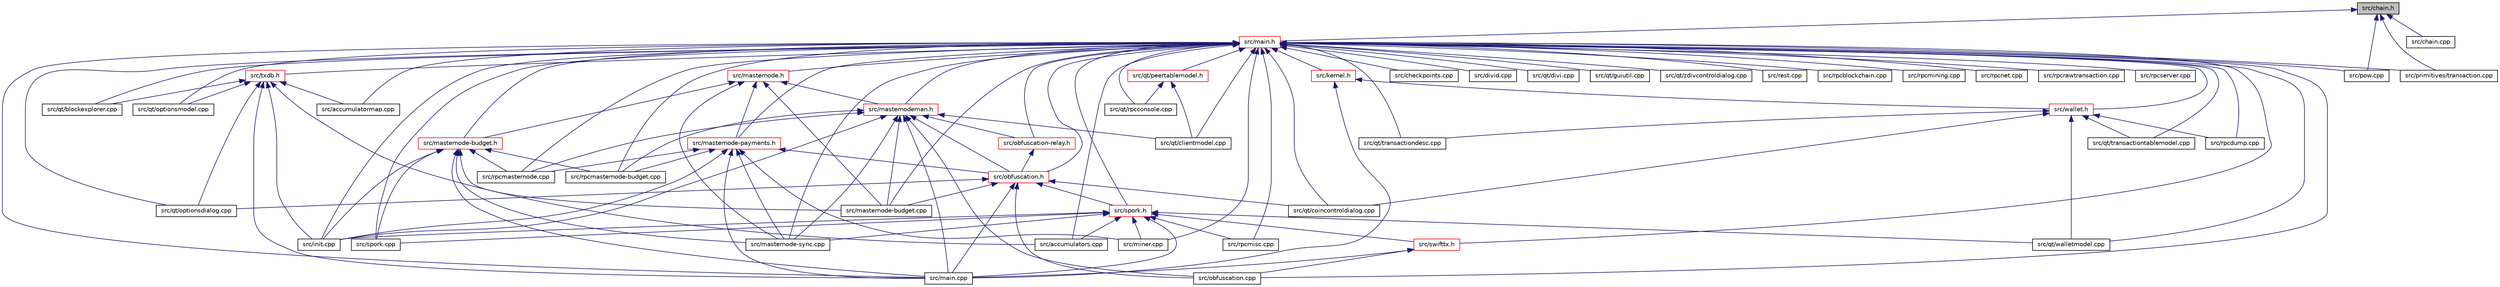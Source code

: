 digraph "src/chain.h"
{
  edge [fontname="Helvetica",fontsize="10",labelfontname="Helvetica",labelfontsize="10"];
  node [fontname="Helvetica",fontsize="10",shape=record];
  Node78 [label="src/chain.h",height=0.2,width=0.4,color="black", fillcolor="grey75", style="filled", fontcolor="black"];
  Node78 -> Node79 [dir="back",color="midnightblue",fontsize="10",style="solid",fontname="Helvetica"];
  Node79 [label="src/main.h",height=0.2,width=0.4,color="red", fillcolor="white", style="filled",URL="$main_8h.html"];
  Node79 -> Node80 [dir="back",color="midnightblue",fontsize="10",style="solid",fontname="Helvetica"];
  Node80 [label="src/accumulatormap.cpp",height=0.2,width=0.4,color="black", fillcolor="white", style="filled",URL="$accumulatormap_8cpp.html"];
  Node79 -> Node81 [dir="back",color="midnightblue",fontsize="10",style="solid",fontname="Helvetica"];
  Node81 [label="src/txdb.h",height=0.2,width=0.4,color="red", fillcolor="white", style="filled",URL="$txdb_8h.html"];
  Node81 -> Node80 [dir="back",color="midnightblue",fontsize="10",style="solid",fontname="Helvetica"];
  Node81 -> Node82 [dir="back",color="midnightblue",fontsize="10",style="solid",fontname="Helvetica"];
  Node82 [label="src/accumulators.cpp",height=0.2,width=0.4,color="black", fillcolor="white", style="filled",URL="$accumulators_8cpp.html"];
  Node81 -> Node83 [dir="back",color="midnightblue",fontsize="10",style="solid",fontname="Helvetica"];
  Node83 [label="src/init.cpp",height=0.2,width=0.4,color="black", fillcolor="white", style="filled",URL="$init_8cpp.html"];
  Node81 -> Node84 [dir="back",color="midnightblue",fontsize="10",style="solid",fontname="Helvetica"];
  Node84 [label="src/main.cpp",height=0.2,width=0.4,color="black", fillcolor="white", style="filled",URL="$main_8cpp.html"];
  Node81 -> Node85 [dir="back",color="midnightblue",fontsize="10",style="solid",fontname="Helvetica"];
  Node85 [label="src/qt/blockexplorer.cpp",height=0.2,width=0.4,color="black", fillcolor="white", style="filled",URL="$blockexplorer_8cpp.html"];
  Node81 -> Node86 [dir="back",color="midnightblue",fontsize="10",style="solid",fontname="Helvetica"];
  Node86 [label="src/qt/optionsdialog.cpp",height=0.2,width=0.4,color="black", fillcolor="white", style="filled",URL="$optionsdialog_8cpp.html"];
  Node81 -> Node87 [dir="back",color="midnightblue",fontsize="10",style="solid",fontname="Helvetica"];
  Node87 [label="src/qt/optionsmodel.cpp",height=0.2,width=0.4,color="black", fillcolor="white", style="filled",URL="$optionsmodel_8cpp.html"];
  Node79 -> Node82 [dir="back",color="midnightblue",fontsize="10",style="solid",fontname="Helvetica"];
  Node79 -> Node89 [dir="back",color="midnightblue",fontsize="10",style="solid",fontname="Helvetica"];
  Node89 [label="src/spork.h",height=0.2,width=0.4,color="red", fillcolor="white", style="filled",URL="$spork_8h.html"];
  Node89 -> Node82 [dir="back",color="midnightblue",fontsize="10",style="solid",fontname="Helvetica"];
  Node89 -> Node83 [dir="back",color="midnightblue",fontsize="10",style="solid",fontname="Helvetica"];
  Node89 -> Node84 [dir="back",color="midnightblue",fontsize="10",style="solid",fontname="Helvetica"];
  Node89 -> Node94 [dir="back",color="midnightblue",fontsize="10",style="solid",fontname="Helvetica"];
  Node94 [label="src/swifttx.h",height=0.2,width=0.4,color="red", fillcolor="white", style="filled",URL="$swifttx_8h.html"];
  Node94 -> Node84 [dir="back",color="midnightblue",fontsize="10",style="solid",fontname="Helvetica"];
  Node94 -> Node95 [dir="back",color="midnightblue",fontsize="10",style="solid",fontname="Helvetica"];
  Node95 [label="src/obfuscation.cpp",height=0.2,width=0.4,color="black", fillcolor="white", style="filled",URL="$obfuscation_8cpp.html"];
  Node89 -> Node137 [dir="back",color="midnightblue",fontsize="10",style="solid",fontname="Helvetica"];
  Node137 [label="src/masternode-sync.cpp",height=0.2,width=0.4,color="black", fillcolor="white", style="filled",URL="$masternode-sync_8cpp.html"];
  Node89 -> Node139 [dir="back",color="midnightblue",fontsize="10",style="solid",fontname="Helvetica"];
  Node139 [label="src/miner.cpp",height=0.2,width=0.4,color="black", fillcolor="white", style="filled",URL="$miner_8cpp.html"];
  Node89 -> Node126 [dir="back",color="midnightblue",fontsize="10",style="solid",fontname="Helvetica"];
  Node126 [label="src/qt/walletmodel.cpp",height=0.2,width=0.4,color="black", fillcolor="white", style="filled",URL="$walletmodel_8cpp.html"];
  Node89 -> Node140 [dir="back",color="midnightblue",fontsize="10",style="solid",fontname="Helvetica"];
  Node140 [label="src/rpcmisc.cpp",height=0.2,width=0.4,color="black", fillcolor="white", style="filled",URL="$rpcmisc_8cpp.html"];
  Node89 -> Node92 [dir="back",color="midnightblue",fontsize="10",style="solid",fontname="Helvetica"];
  Node92 [label="src/spork.cpp",height=0.2,width=0.4,color="black", fillcolor="white", style="filled",URL="$spork_8cpp.html"];
  Node79 -> Node142 [dir="back",color="midnightblue",fontsize="10",style="solid",fontname="Helvetica"];
  Node142 [label="src/obfuscation.h",height=0.2,width=0.4,color="red", fillcolor="white", style="filled",URL="$obfuscation_8h.html"];
  Node142 -> Node89 [dir="back",color="midnightblue",fontsize="10",style="solid",fontname="Helvetica"];
  Node142 -> Node84 [dir="back",color="midnightblue",fontsize="10",style="solid",fontname="Helvetica"];
  Node142 -> Node148 [dir="back",color="midnightblue",fontsize="10",style="solid",fontname="Helvetica"];
  Node148 [label="src/masternode-budget.cpp",height=0.2,width=0.4,color="black", fillcolor="white", style="filled",URL="$masternode-budget_8cpp.html"];
  Node142 -> Node95 [dir="back",color="midnightblue",fontsize="10",style="solid",fontname="Helvetica"];
  Node142 -> Node102 [dir="back",color="midnightblue",fontsize="10",style="solid",fontname="Helvetica"];
  Node102 [label="src/qt/coincontroldialog.cpp",height=0.2,width=0.4,color="black", fillcolor="white", style="filled",URL="$coincontroldialog_8cpp.html"];
  Node142 -> Node86 [dir="back",color="midnightblue",fontsize="10",style="solid",fontname="Helvetica"];
  Node79 -> Node151 [dir="back",color="midnightblue",fontsize="10",style="solid",fontname="Helvetica"];
  Node151 [label="src/masternode-payments.h",height=0.2,width=0.4,color="red", fillcolor="white", style="filled",URL="$masternode-payments_8h.html"];
  Node151 -> Node142 [dir="back",color="midnightblue",fontsize="10",style="solid",fontname="Helvetica"];
  Node151 -> Node83 [dir="back",color="midnightblue",fontsize="10",style="solid",fontname="Helvetica"];
  Node151 -> Node84 [dir="back",color="midnightblue",fontsize="10",style="solid",fontname="Helvetica"];
  Node151 -> Node137 [dir="back",color="midnightblue",fontsize="10",style="solid",fontname="Helvetica"];
  Node151 -> Node139 [dir="back",color="midnightblue",fontsize="10",style="solid",fontname="Helvetica"];
  Node151 -> Node146 [dir="back",color="midnightblue",fontsize="10",style="solid",fontname="Helvetica"];
  Node146 [label="src/rpcmasternode-budget.cpp",height=0.2,width=0.4,color="black", fillcolor="white", style="filled",URL="$rpcmasternode-budget_8cpp.html"];
  Node151 -> Node147 [dir="back",color="midnightblue",fontsize="10",style="solid",fontname="Helvetica"];
  Node147 [label="src/rpcmasternode.cpp",height=0.2,width=0.4,color="black", fillcolor="white", style="filled",URL="$rpcmasternode_8cpp.html"];
  Node79 -> Node152 [dir="back",color="midnightblue",fontsize="10",style="solid",fontname="Helvetica"];
  Node152 [label="src/masternode.h",height=0.2,width=0.4,color="red", fillcolor="white", style="filled",URL="$masternode_8h.html"];
  Node152 -> Node151 [dir="back",color="midnightblue",fontsize="10",style="solid",fontname="Helvetica"];
  Node152 -> Node153 [dir="back",color="midnightblue",fontsize="10",style="solid",fontname="Helvetica"];
  Node153 [label="src/masternodeman.h",height=0.2,width=0.4,color="red", fillcolor="white", style="filled",URL="$masternodeman_8h.html"];
  Node153 -> Node142 [dir="back",color="midnightblue",fontsize="10",style="solid",fontname="Helvetica"];
  Node153 -> Node144 [dir="back",color="midnightblue",fontsize="10",style="solid",fontname="Helvetica"];
  Node144 [label="src/obfuscation-relay.h",height=0.2,width=0.4,color="red", fillcolor="white", style="filled",URL="$obfuscation-relay_8h.html"];
  Node144 -> Node142 [dir="back",color="midnightblue",fontsize="10",style="solid",fontname="Helvetica"];
  Node153 -> Node83 [dir="back",color="midnightblue",fontsize="10",style="solid",fontname="Helvetica"];
  Node153 -> Node84 [dir="back",color="midnightblue",fontsize="10",style="solid",fontname="Helvetica"];
  Node153 -> Node148 [dir="back",color="midnightblue",fontsize="10",style="solid",fontname="Helvetica"];
  Node153 -> Node137 [dir="back",color="midnightblue",fontsize="10",style="solid",fontname="Helvetica"];
  Node153 -> Node95 [dir="back",color="midnightblue",fontsize="10",style="solid",fontname="Helvetica"];
  Node153 -> Node154 [dir="back",color="midnightblue",fontsize="10",style="solid",fontname="Helvetica"];
  Node154 [label="src/qt/clientmodel.cpp",height=0.2,width=0.4,color="black", fillcolor="white", style="filled",URL="$clientmodel_8cpp.html"];
  Node153 -> Node146 [dir="back",color="midnightblue",fontsize="10",style="solid",fontname="Helvetica"];
  Node153 -> Node147 [dir="back",color="midnightblue",fontsize="10",style="solid",fontname="Helvetica"];
  Node152 -> Node155 [dir="back",color="midnightblue",fontsize="10",style="solid",fontname="Helvetica"];
  Node155 [label="src/masternode-budget.h",height=0.2,width=0.4,color="red", fillcolor="white", style="filled",URL="$masternode-budget_8h.html"];
  Node155 -> Node83 [dir="back",color="midnightblue",fontsize="10",style="solid",fontname="Helvetica"];
  Node155 -> Node84 [dir="back",color="midnightblue",fontsize="10",style="solid",fontname="Helvetica"];
  Node155 -> Node148 [dir="back",color="midnightblue",fontsize="10",style="solid",fontname="Helvetica"];
  Node155 -> Node137 [dir="back",color="midnightblue",fontsize="10",style="solid",fontname="Helvetica"];
  Node155 -> Node146 [dir="back",color="midnightblue",fontsize="10",style="solid",fontname="Helvetica"];
  Node155 -> Node147 [dir="back",color="midnightblue",fontsize="10",style="solid",fontname="Helvetica"];
  Node155 -> Node92 [dir="back",color="midnightblue",fontsize="10",style="solid",fontname="Helvetica"];
  Node152 -> Node148 [dir="back",color="midnightblue",fontsize="10",style="solid",fontname="Helvetica"];
  Node152 -> Node137 [dir="back",color="midnightblue",fontsize="10",style="solid",fontname="Helvetica"];
  Node79 -> Node153 [dir="back",color="midnightblue",fontsize="10",style="solid",fontname="Helvetica"];
  Node79 -> Node160 [dir="back",color="midnightblue",fontsize="10",style="solid",fontname="Helvetica"];
  Node160 [label="src/kernel.h",height=0.2,width=0.4,color="red", fillcolor="white", style="filled",URL="$kernel_8h.html"];
  Node160 -> Node161 [dir="back",color="midnightblue",fontsize="10",style="solid",fontname="Helvetica"];
  Node161 [label="src/wallet.h",height=0.2,width=0.4,color="red", fillcolor="white", style="filled",URL="$wallet_8h.html"];
  Node161 -> Node102 [dir="back",color="midnightblue",fontsize="10",style="solid",fontname="Helvetica"];
  Node161 -> Node116 [dir="back",color="midnightblue",fontsize="10",style="solid",fontname="Helvetica"];
  Node116 [label="src/qt/transactiondesc.cpp",height=0.2,width=0.4,color="black", fillcolor="white", style="filled",URL="$transactiondesc_8cpp.html"];
  Node161 -> Node130 [dir="back",color="midnightblue",fontsize="10",style="solid",fontname="Helvetica"];
  Node130 [label="src/qt/transactiontablemodel.cpp",height=0.2,width=0.4,color="black", fillcolor="white", style="filled",URL="$transactiontablemodel_8cpp.html"];
  Node161 -> Node126 [dir="back",color="midnightblue",fontsize="10",style="solid",fontname="Helvetica"];
  Node161 -> Node162 [dir="back",color="midnightblue",fontsize="10",style="solid",fontname="Helvetica"];
  Node162 [label="src/rpcdump.cpp",height=0.2,width=0.4,color="black", fillcolor="white", style="filled",URL="$rpcdump_8cpp.html"];
  Node160 -> Node84 [dir="back",color="midnightblue",fontsize="10",style="solid",fontname="Helvetica"];
  Node79 -> Node161 [dir="back",color="midnightblue",fontsize="10",style="solid",fontname="Helvetica"];
  Node79 -> Node144 [dir="back",color="midnightblue",fontsize="10",style="solid",fontname="Helvetica"];
  Node79 -> Node165 [dir="back",color="midnightblue",fontsize="10",style="solid",fontname="Helvetica"];
  Node165 [label="src/checkpoints.cpp",height=0.2,width=0.4,color="black", fillcolor="white", style="filled",URL="$checkpoints_8cpp.html"];
  Node79 -> Node166 [dir="back",color="midnightblue",fontsize="10",style="solid",fontname="Helvetica"];
  Node166 [label="src/divid.cpp",height=0.2,width=0.4,color="black", fillcolor="white", style="filled",URL="$divid_8cpp.html"];
  Node79 -> Node83 [dir="back",color="midnightblue",fontsize="10",style="solid",fontname="Helvetica"];
  Node79 -> Node155 [dir="back",color="midnightblue",fontsize="10",style="solid",fontname="Helvetica"];
  Node79 -> Node84 [dir="back",color="midnightblue",fontsize="10",style="solid",fontname="Helvetica"];
  Node79 -> Node94 [dir="back",color="midnightblue",fontsize="10",style="solid",fontname="Helvetica"];
  Node79 -> Node148 [dir="back",color="midnightblue",fontsize="10",style="solid",fontname="Helvetica"];
  Node79 -> Node137 [dir="back",color="midnightblue",fontsize="10",style="solid",fontname="Helvetica"];
  Node79 -> Node139 [dir="back",color="midnightblue",fontsize="10",style="solid",fontname="Helvetica"];
  Node79 -> Node95 [dir="back",color="midnightblue",fontsize="10",style="solid",fontname="Helvetica"];
  Node79 -> Node167 [dir="back",color="midnightblue",fontsize="10",style="solid",fontname="Helvetica"];
  Node167 [label="src/pow.cpp",height=0.2,width=0.4,color="black", fillcolor="white", style="filled",URL="$pow_8cpp.html"];
  Node79 -> Node168 [dir="back",color="midnightblue",fontsize="10",style="solid",fontname="Helvetica"];
  Node168 [label="src/primitives/transaction.cpp",height=0.2,width=0.4,color="black", fillcolor="white", style="filled",URL="$transaction_8cpp.html"];
  Node79 -> Node169 [dir="back",color="midnightblue",fontsize="10",style="solid",fontname="Helvetica"];
  Node169 [label="src/qt/peertablemodel.h",height=0.2,width=0.4,color="red", fillcolor="white", style="filled",URL="$peertablemodel_8h.html"];
  Node169 -> Node154 [dir="back",color="midnightblue",fontsize="10",style="solid",fontname="Helvetica"];
  Node169 -> Node171 [dir="back",color="midnightblue",fontsize="10",style="solid",fontname="Helvetica"];
  Node171 [label="src/qt/rpcconsole.cpp",height=0.2,width=0.4,color="black", fillcolor="white", style="filled",URL="$rpcconsole_8cpp.html"];
  Node79 -> Node85 [dir="back",color="midnightblue",fontsize="10",style="solid",fontname="Helvetica"];
  Node79 -> Node154 [dir="back",color="midnightblue",fontsize="10",style="solid",fontname="Helvetica"];
  Node79 -> Node102 [dir="back",color="midnightblue",fontsize="10",style="solid",fontname="Helvetica"];
  Node79 -> Node173 [dir="back",color="midnightblue",fontsize="10",style="solid",fontname="Helvetica"];
  Node173 [label="src/qt/divi.cpp",height=0.2,width=0.4,color="black", fillcolor="white", style="filled",URL="$divi_8cpp.html"];
  Node79 -> Node106 [dir="back",color="midnightblue",fontsize="10",style="solid",fontname="Helvetica"];
  Node106 [label="src/qt/guiutil.cpp",height=0.2,width=0.4,color="black", fillcolor="white", style="filled",URL="$guiutil_8cpp.html"];
  Node79 -> Node86 [dir="back",color="midnightblue",fontsize="10",style="solid",fontname="Helvetica"];
  Node79 -> Node87 [dir="back",color="midnightblue",fontsize="10",style="solid",fontname="Helvetica"];
  Node79 -> Node171 [dir="back",color="midnightblue",fontsize="10",style="solid",fontname="Helvetica"];
  Node79 -> Node116 [dir="back",color="midnightblue",fontsize="10",style="solid",fontname="Helvetica"];
  Node79 -> Node130 [dir="back",color="midnightblue",fontsize="10",style="solid",fontname="Helvetica"];
  Node79 -> Node126 [dir="back",color="midnightblue",fontsize="10",style="solid",fontname="Helvetica"];
  Node79 -> Node132 [dir="back",color="midnightblue",fontsize="10",style="solid",fontname="Helvetica"];
  Node132 [label="src/qt/zdivcontroldialog.cpp",height=0.2,width=0.4,color="black", fillcolor="white", style="filled",URL="$zdivcontroldialog_8cpp.html"];
  Node79 -> Node174 [dir="back",color="midnightblue",fontsize="10",style="solid",fontname="Helvetica"];
  Node174 [label="src/rest.cpp",height=0.2,width=0.4,color="black", fillcolor="white", style="filled",URL="$rest_8cpp.html"];
  Node79 -> Node175 [dir="back",color="midnightblue",fontsize="10",style="solid",fontname="Helvetica"];
  Node175 [label="src/rpcblockchain.cpp",height=0.2,width=0.4,color="black", fillcolor="white", style="filled",URL="$rpcblockchain_8cpp.html"];
  Node79 -> Node162 [dir="back",color="midnightblue",fontsize="10",style="solid",fontname="Helvetica"];
  Node79 -> Node146 [dir="back",color="midnightblue",fontsize="10",style="solid",fontname="Helvetica"];
  Node79 -> Node147 [dir="back",color="midnightblue",fontsize="10",style="solid",fontname="Helvetica"];
  Node79 -> Node176 [dir="back",color="midnightblue",fontsize="10",style="solid",fontname="Helvetica"];
  Node176 [label="src/rpcmining.cpp",height=0.2,width=0.4,color="black", fillcolor="white", style="filled",URL="$rpcmining_8cpp.html"];
  Node79 -> Node140 [dir="back",color="midnightblue",fontsize="10",style="solid",fontname="Helvetica"];
  Node79 -> Node177 [dir="back",color="midnightblue",fontsize="10",style="solid",fontname="Helvetica"];
  Node177 [label="src/rpcnet.cpp",height=0.2,width=0.4,color="black", fillcolor="white", style="filled",URL="$rpcnet_8cpp.html"];
  Node79 -> Node178 [dir="back",color="midnightblue",fontsize="10",style="solid",fontname="Helvetica"];
  Node178 [label="src/rpcrawtransaction.cpp",height=0.2,width=0.4,color="black", fillcolor="white", style="filled",URL="$rpcrawtransaction_8cpp.html"];
  Node79 -> Node179 [dir="back",color="midnightblue",fontsize="10",style="solid",fontname="Helvetica"];
  Node179 [label="src/rpcserver.cpp",height=0.2,width=0.4,color="black", fillcolor="white", style="filled",URL="$rpcserver_8cpp.html"];
  Node79 -> Node92 [dir="back",color="midnightblue",fontsize="10",style="solid",fontname="Helvetica"];
  Node78 -> Node183 [dir="back",color="midnightblue",fontsize="10",style="solid",fontname="Helvetica"];
  Node183 [label="src/chain.cpp",height=0.2,width=0.4,color="black", fillcolor="white", style="filled",URL="$chain_8cpp.html"];
  Node78 -> Node167 [dir="back",color="midnightblue",fontsize="10",style="solid",fontname="Helvetica"];
  Node78 -> Node168 [dir="back",color="midnightblue",fontsize="10",style="solid",fontname="Helvetica"];
}
